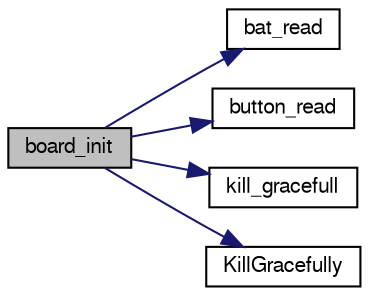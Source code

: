 digraph "board_init"
{
  edge [fontname="FreeSans",fontsize="10",labelfontname="FreeSans",labelfontsize="10"];
  node [fontname="FreeSans",fontsize="10",shape=record];
  rankdir="LR";
  Node1 [label="board_init",height=0.2,width=0.4,color="black", fillcolor="grey75", style="filled", fontcolor="black"];
  Node1 -> Node2 [color="midnightblue",fontsize="10",style="solid",fontname="FreeSans"];
  Node2 [label="bat_read",height=0.2,width=0.4,color="black", fillcolor="white", style="filled",URL="$swing_2board_8c.html#ac3ddb4680b1137bdfeef12f69a58537c",tooltip="Battery reading thread. "];
  Node1 -> Node3 [color="midnightblue",fontsize="10",style="solid",fontname="FreeSans"];
  Node3 [label="button_read",height=0.2,width=0.4,color="black", fillcolor="white", style="filled",URL="$swing_2board_8c.html#a3c9554b9bd623c5d98b6acbfb5ea0e5b",tooltip="Check button thread. "];
  Node1 -> Node4 [color="midnightblue",fontsize="10",style="solid",fontname="FreeSans"];
  Node4 [label="kill_gracefull",height=0.2,width=0.4,color="black", fillcolor="white", style="filled",URL="$bebop_2board_8c.html#a161f380e3fa5363245deb13194d4780d"];
  Node1 -> Node5 [color="midnightblue",fontsize="10",style="solid",fontname="FreeSans"];
  Node5 [label="KillGracefully",height=0.2,width=0.4,color="black", fillcolor="white", style="filled",URL="$ardrone_2board_8c.html#a646b7f375c14d15f1aa843bbe058634f"];
}
